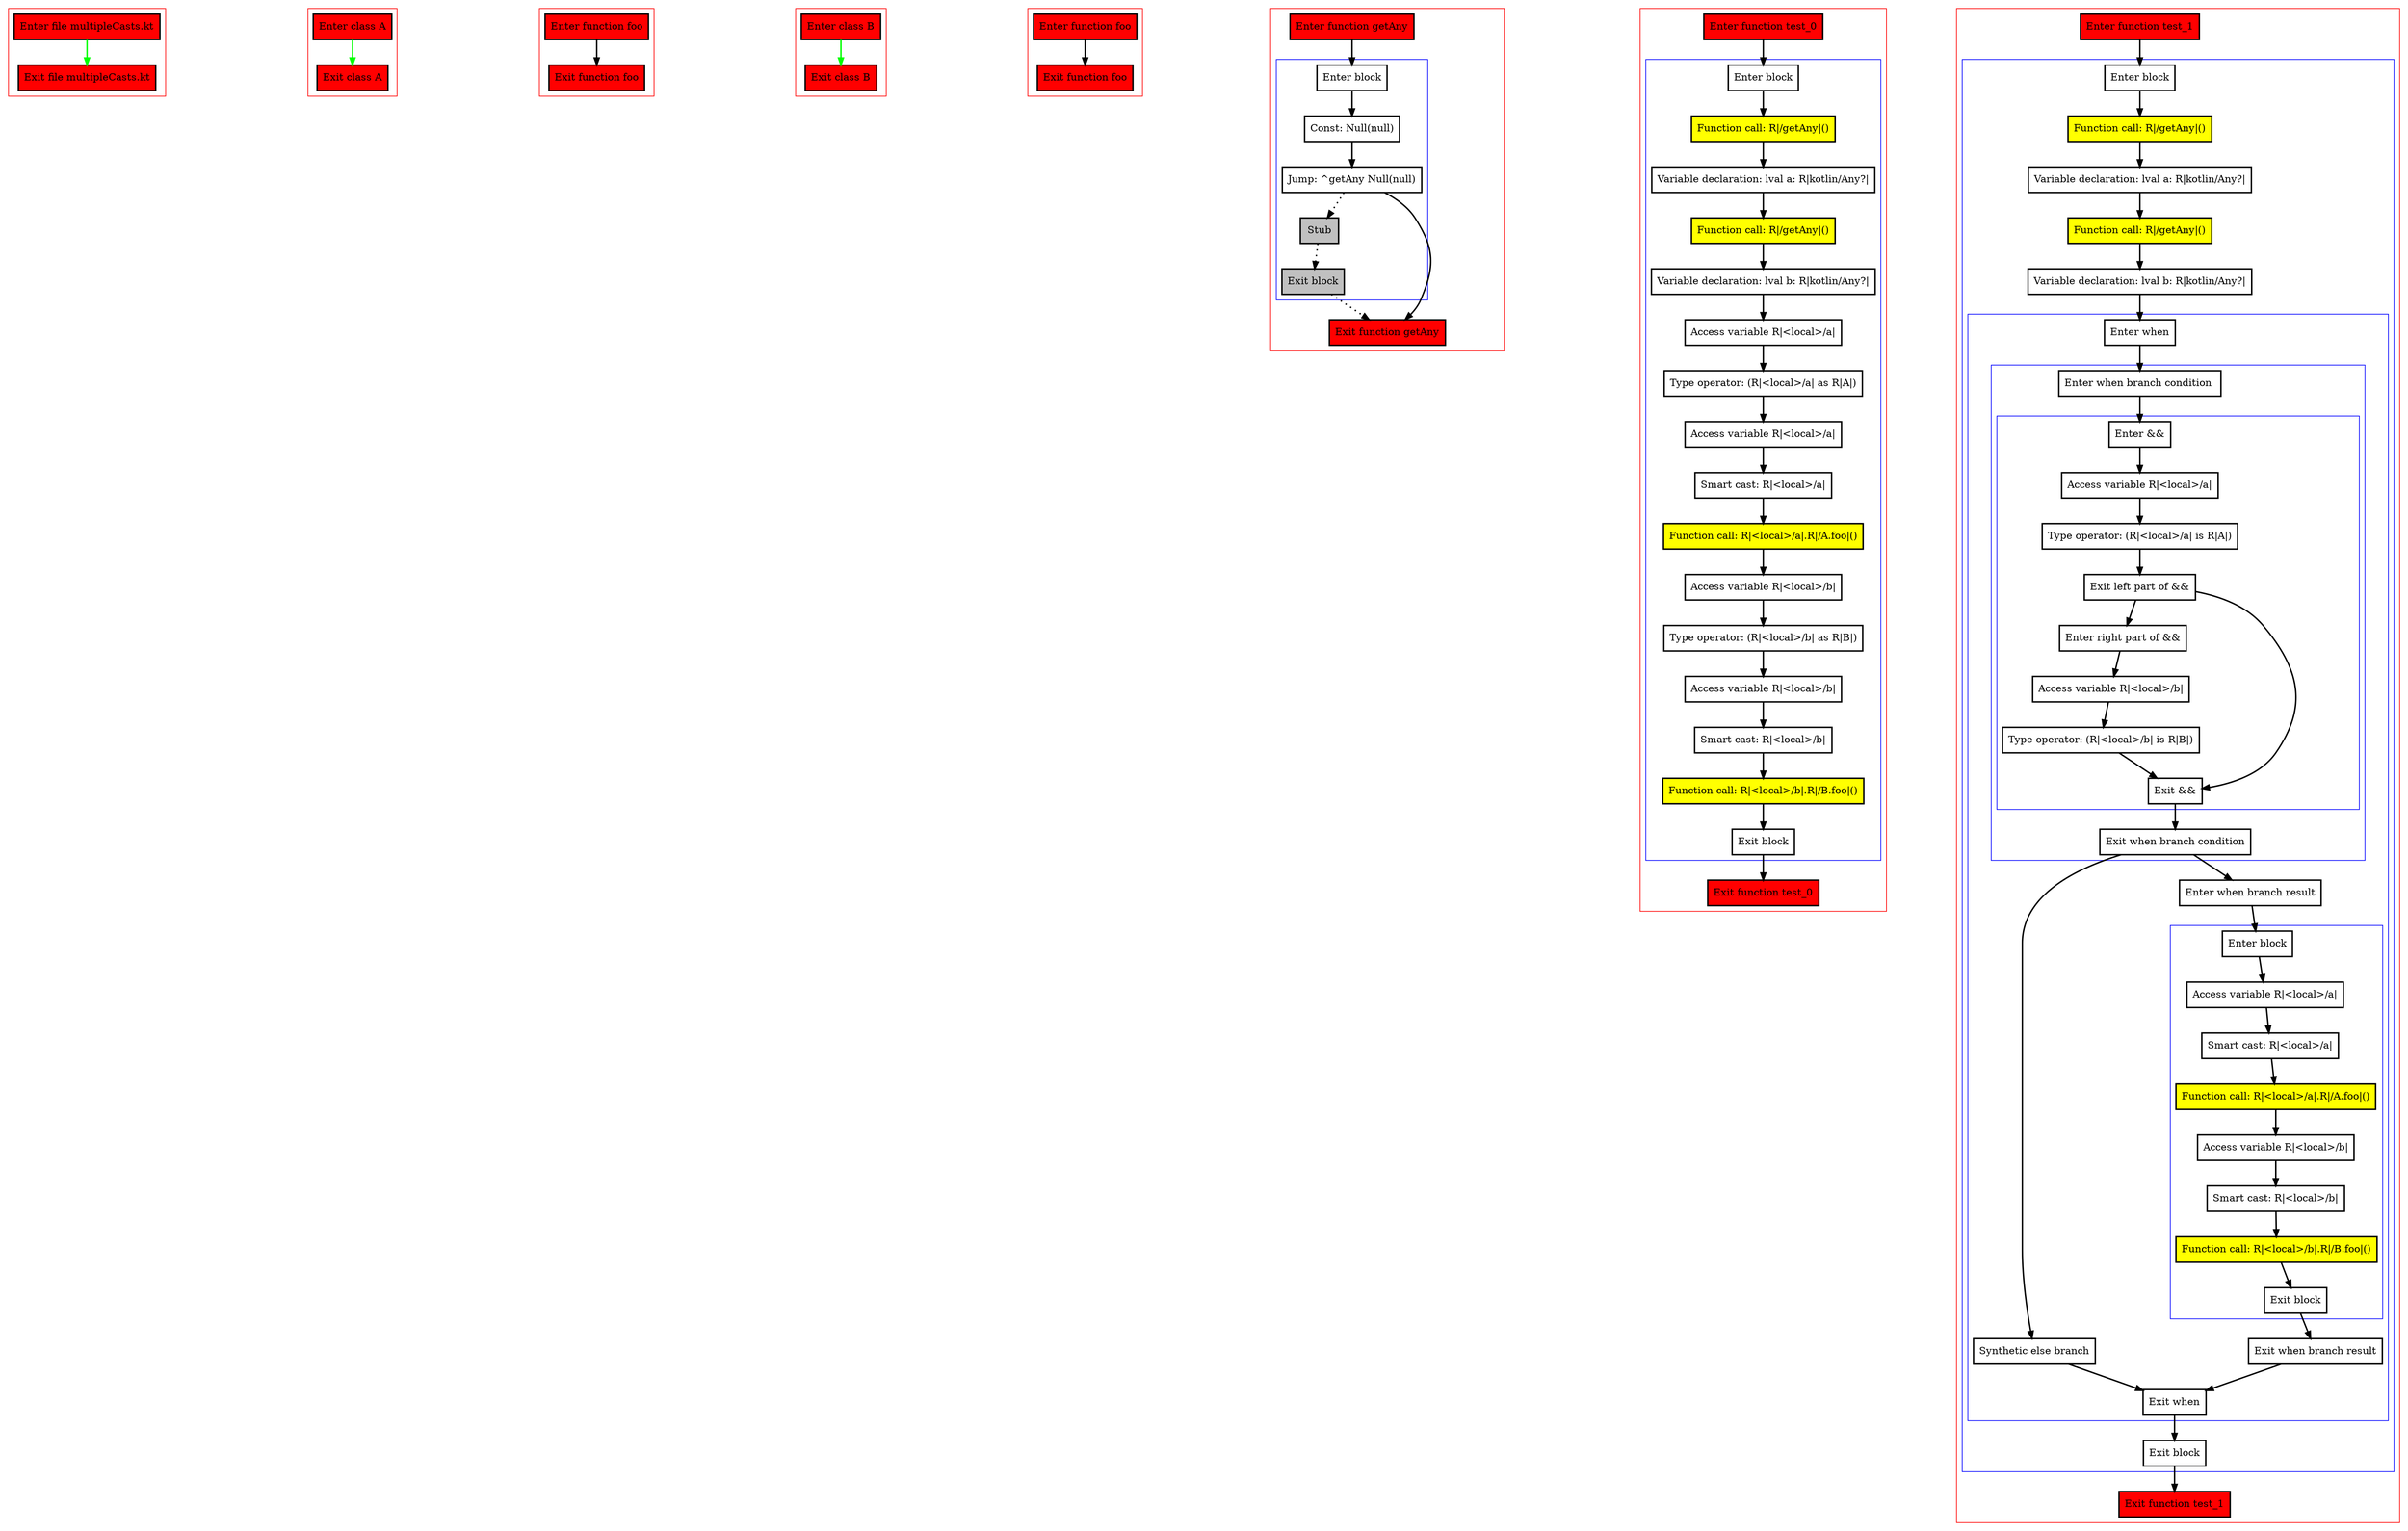 digraph multipleCasts_kt {
    graph [nodesep=3]
    node [shape=box penwidth=2]
    edge [penwidth=2]

    subgraph cluster_0 {
        color=red
        0 [label="Enter file multipleCasts.kt" style="filled" fillcolor=red];
        1 [label="Exit file multipleCasts.kt" style="filled" fillcolor=red];
    }
    0 -> {1} [color=green];

    subgraph cluster_1 {
        color=red
        2 [label="Enter class A" style="filled" fillcolor=red];
        3 [label="Exit class A" style="filled" fillcolor=red];
    }
    2 -> {3} [color=green];

    subgraph cluster_2 {
        color=red
        4 [label="Enter function foo" style="filled" fillcolor=red];
        5 [label="Exit function foo" style="filled" fillcolor=red];
    }
    4 -> {5};

    subgraph cluster_3 {
        color=red
        6 [label="Enter class B" style="filled" fillcolor=red];
        7 [label="Exit class B" style="filled" fillcolor=red];
    }
    6 -> {7} [color=green];

    subgraph cluster_4 {
        color=red
        8 [label="Enter function foo" style="filled" fillcolor=red];
        9 [label="Exit function foo" style="filled" fillcolor=red];
    }
    8 -> {9};

    subgraph cluster_5 {
        color=red
        10 [label="Enter function getAny" style="filled" fillcolor=red];
        subgraph cluster_6 {
            color=blue
            11 [label="Enter block"];
            12 [label="Const: Null(null)"];
            13 [label="Jump: ^getAny Null(null)"];
            14 [label="Stub" style="filled" fillcolor=gray];
            15 [label="Exit block" style="filled" fillcolor=gray];
        }
        16 [label="Exit function getAny" style="filled" fillcolor=red];
    }
    10 -> {11};
    11 -> {12};
    12 -> {13};
    13 -> {16};
    13 -> {14} [style=dotted];
    14 -> {15} [style=dotted];
    15 -> {16} [style=dotted];

    subgraph cluster_7 {
        color=red
        17 [label="Enter function test_0" style="filled" fillcolor=red];
        subgraph cluster_8 {
            color=blue
            18 [label="Enter block"];
            19 [label="Function call: R|/getAny|()" style="filled" fillcolor=yellow];
            20 [label="Variable declaration: lval a: R|kotlin/Any?|"];
            21 [label="Function call: R|/getAny|()" style="filled" fillcolor=yellow];
            22 [label="Variable declaration: lval b: R|kotlin/Any?|"];
            23 [label="Access variable R|<local>/a|"];
            24 [label="Type operator: (R|<local>/a| as R|A|)"];
            25 [label="Access variable R|<local>/a|"];
            26 [label="Smart cast: R|<local>/a|"];
            27 [label="Function call: R|<local>/a|.R|/A.foo|()" style="filled" fillcolor=yellow];
            28 [label="Access variable R|<local>/b|"];
            29 [label="Type operator: (R|<local>/b| as R|B|)"];
            30 [label="Access variable R|<local>/b|"];
            31 [label="Smart cast: R|<local>/b|"];
            32 [label="Function call: R|<local>/b|.R|/B.foo|()" style="filled" fillcolor=yellow];
            33 [label="Exit block"];
        }
        34 [label="Exit function test_0" style="filled" fillcolor=red];
    }
    17 -> {18};
    18 -> {19};
    19 -> {20};
    20 -> {21};
    21 -> {22};
    22 -> {23};
    23 -> {24};
    24 -> {25};
    25 -> {26};
    26 -> {27};
    27 -> {28};
    28 -> {29};
    29 -> {30};
    30 -> {31};
    31 -> {32};
    32 -> {33};
    33 -> {34};

    subgraph cluster_9 {
        color=red
        35 [label="Enter function test_1" style="filled" fillcolor=red];
        subgraph cluster_10 {
            color=blue
            36 [label="Enter block"];
            37 [label="Function call: R|/getAny|()" style="filled" fillcolor=yellow];
            38 [label="Variable declaration: lval a: R|kotlin/Any?|"];
            39 [label="Function call: R|/getAny|()" style="filled" fillcolor=yellow];
            40 [label="Variable declaration: lval b: R|kotlin/Any?|"];
            subgraph cluster_11 {
                color=blue
                41 [label="Enter when"];
                subgraph cluster_12 {
                    color=blue
                    42 [label="Enter when branch condition "];
                    subgraph cluster_13 {
                        color=blue
                        43 [label="Enter &&"];
                        44 [label="Access variable R|<local>/a|"];
                        45 [label="Type operator: (R|<local>/a| is R|A|)"];
                        46 [label="Exit left part of &&"];
                        47 [label="Enter right part of &&"];
                        48 [label="Access variable R|<local>/b|"];
                        49 [label="Type operator: (R|<local>/b| is R|B|)"];
                        50 [label="Exit &&"];
                    }
                    51 [label="Exit when branch condition"];
                }
                52 [label="Synthetic else branch"];
                53 [label="Enter when branch result"];
                subgraph cluster_14 {
                    color=blue
                    54 [label="Enter block"];
                    55 [label="Access variable R|<local>/a|"];
                    56 [label="Smart cast: R|<local>/a|"];
                    57 [label="Function call: R|<local>/a|.R|/A.foo|()" style="filled" fillcolor=yellow];
                    58 [label="Access variable R|<local>/b|"];
                    59 [label="Smart cast: R|<local>/b|"];
                    60 [label="Function call: R|<local>/b|.R|/B.foo|()" style="filled" fillcolor=yellow];
                    61 [label="Exit block"];
                }
                62 [label="Exit when branch result"];
                63 [label="Exit when"];
            }
            64 [label="Exit block"];
        }
        65 [label="Exit function test_1" style="filled" fillcolor=red];
    }
    35 -> {36};
    36 -> {37};
    37 -> {38};
    38 -> {39};
    39 -> {40};
    40 -> {41};
    41 -> {42};
    42 -> {43};
    43 -> {44};
    44 -> {45};
    45 -> {46};
    46 -> {47 50};
    47 -> {48};
    48 -> {49};
    49 -> {50};
    50 -> {51};
    51 -> {52 53};
    52 -> {63};
    53 -> {54};
    54 -> {55};
    55 -> {56};
    56 -> {57};
    57 -> {58};
    58 -> {59};
    59 -> {60};
    60 -> {61};
    61 -> {62};
    62 -> {63};
    63 -> {64};
    64 -> {65};

}
